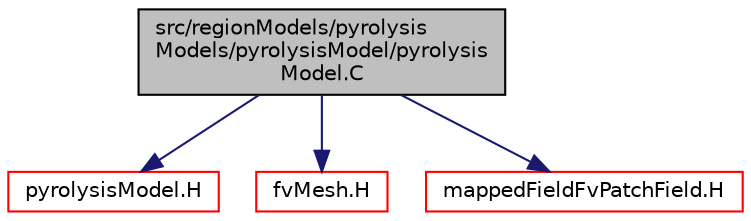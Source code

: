 digraph "src/regionModels/pyrolysisModels/pyrolysisModel/pyrolysisModel.C"
{
  bgcolor="transparent";
  edge [fontname="Helvetica",fontsize="10",labelfontname="Helvetica",labelfontsize="10"];
  node [fontname="Helvetica",fontsize="10",shape=record];
  Node0 [label="src/regionModels/pyrolysis\lModels/pyrolysisModel/pyrolysis\lModel.C",height=0.2,width=0.4,color="black", fillcolor="grey75", style="filled", fontcolor="black"];
  Node0 -> Node1 [color="midnightblue",fontsize="10",style="solid",fontname="Helvetica"];
  Node1 [label="pyrolysisModel.H",height=0.2,width=0.4,color="red",URL="$a14075.html"];
  Node0 -> Node206 [color="midnightblue",fontsize="10",style="solid",fontname="Helvetica"];
  Node206 [label="fvMesh.H",height=0.2,width=0.4,color="red",URL="$a03719.html"];
  Node0 -> Node352 [color="midnightblue",fontsize="10",style="solid",fontname="Helvetica"];
  Node352 [label="mappedFieldFvPatchField.H",height=0.2,width=0.4,color="red",URL="$a02168.html"];
}
